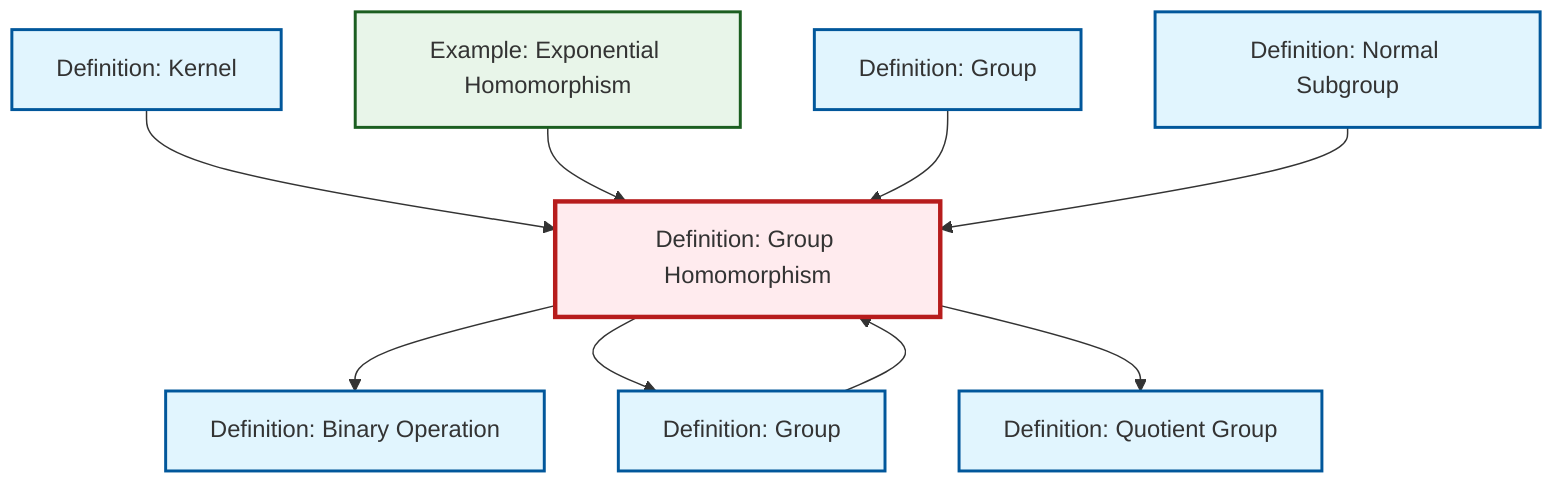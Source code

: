 graph TD
    classDef definition fill:#e1f5fe,stroke:#01579b,stroke-width:2px
    classDef theorem fill:#f3e5f5,stroke:#4a148c,stroke-width:2px
    classDef axiom fill:#fff3e0,stroke:#e65100,stroke-width:2px
    classDef example fill:#e8f5e9,stroke:#1b5e20,stroke-width:2px
    classDef current fill:#ffebee,stroke:#b71c1c,stroke-width:3px
    ex-exponential-homomorphism["Example: Exponential Homomorphism"]:::example
    def-kernel["Definition: Kernel"]:::definition
    def-homomorphism["Definition: Group Homomorphism"]:::definition
    def-binary-operation["Definition: Binary Operation"]:::definition
    def-normal-subgroup["Definition: Normal Subgroup"]:::definition
    def-group-example["Definition: Group"]:::definition
    def-quotient-group["Definition: Quotient Group"]:::definition
    def-group["Definition: Group"]:::definition
    def-homomorphism --> def-binary-operation
    def-homomorphism --> def-group
    def-kernel --> def-homomorphism
    ex-exponential-homomorphism --> def-homomorphism
    def-group --> def-homomorphism
    def-group-example --> def-homomorphism
    def-normal-subgroup --> def-homomorphism
    def-homomorphism --> def-quotient-group
    class def-homomorphism current